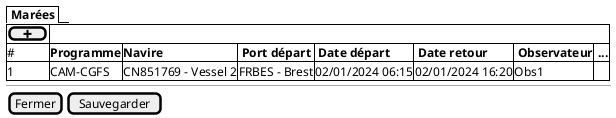 @startsalt
{

  {/ <b> Marées   }


	{#
      [ <&plus> ]
      # | <b>Programme     | <b>Navire   | <b> Port départ | <b> Date départ | <b> Date retour | <b> Observateur | <b> ...
      1 | CAM-CGFS         | CN851769 - Vessel 2 | FRBES - Brest | 02/01/2024 06:15 | 02/01/2024 16:20 | Obs1 |
    }

  --
  {
    [Fermer] | [Sauvegarder]
  }
}
@endsalt
